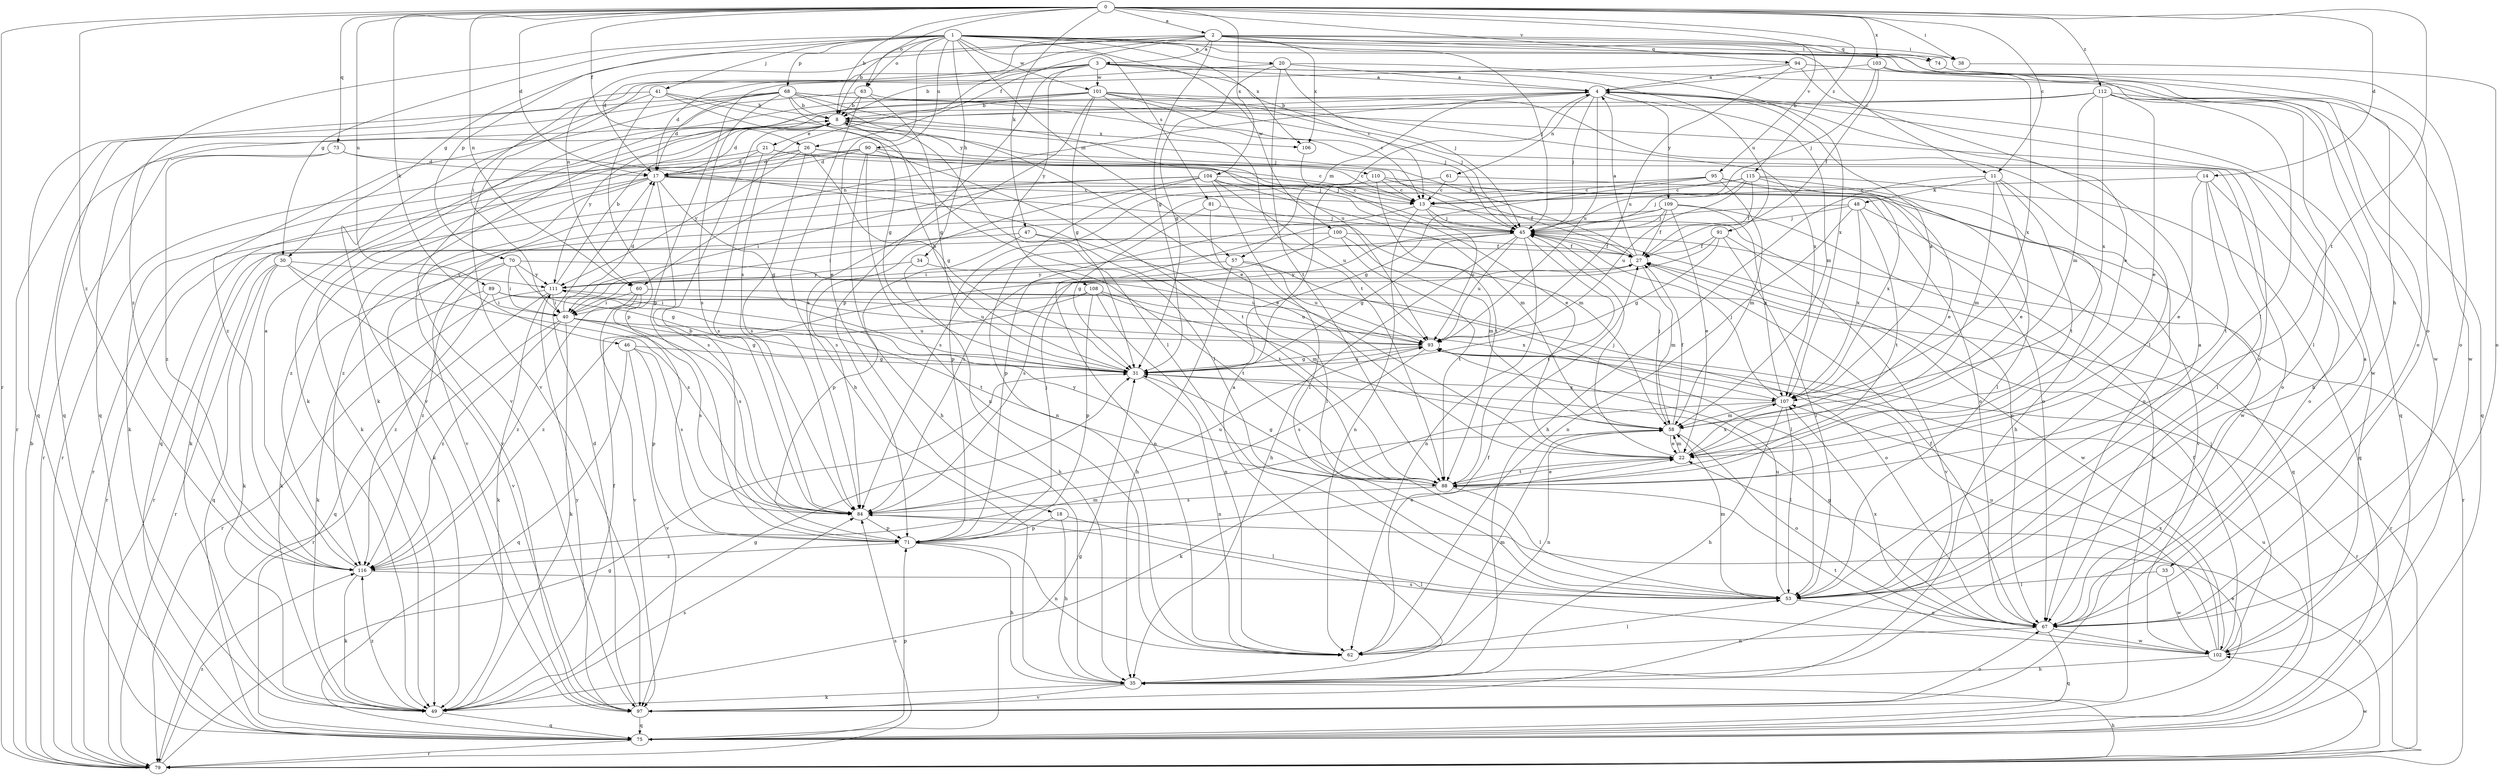 strict digraph  {
0;
1;
2;
3;
4;
8;
11;
13;
14;
17;
18;
20;
21;
22;
26;
27;
30;
31;
33;
34;
35;
38;
40;
41;
45;
46;
47;
48;
49;
53;
57;
58;
60;
61;
62;
63;
67;
68;
70;
71;
73;
74;
75;
79;
81;
84;
88;
89;
90;
91;
93;
94;
95;
97;
100;
101;
102;
103;
104;
106;
107;
108;
109;
110;
111;
112;
115;
116;
0 -> 2  [label=a];
0 -> 8  [label=b];
0 -> 11  [label=c];
0 -> 14  [label=d];
0 -> 17  [label=d];
0 -> 26  [label=f];
0 -> 38  [label=i];
0 -> 46  [label=k];
0 -> 47  [label=k];
0 -> 60  [label=n];
0 -> 63  [label=o];
0 -> 73  [label=q];
0 -> 79  [label=r];
0 -> 88  [label=t];
0 -> 89  [label=u];
0 -> 94  [label=v];
0 -> 95  [label=v];
0 -> 103  [label=x];
0 -> 104  [label=x];
0 -> 112  [label=z];
0 -> 115  [label=z];
0 -> 116  [label=z];
1 -> 8  [label=b];
1 -> 18  [label=e];
1 -> 20  [label=e];
1 -> 30  [label=g];
1 -> 33  [label=h];
1 -> 34  [label=h];
1 -> 38  [label=i];
1 -> 41  [label=j];
1 -> 57  [label=m];
1 -> 63  [label=o];
1 -> 67  [label=o];
1 -> 68  [label=p];
1 -> 70  [label=p];
1 -> 74  [label=q];
1 -> 81  [label=s];
1 -> 90  [label=u];
1 -> 100  [label=w];
1 -> 101  [label=w];
1 -> 106  [label=x];
1 -> 116  [label=z];
2 -> 3  [label=a];
2 -> 11  [label=c];
2 -> 17  [label=d];
2 -> 26  [label=f];
2 -> 30  [label=g];
2 -> 31  [label=g];
2 -> 38  [label=i];
2 -> 45  [label=j];
2 -> 53  [label=l];
2 -> 60  [label=n];
2 -> 74  [label=q];
2 -> 84  [label=s];
2 -> 106  [label=x];
3 -> 4  [label=a];
3 -> 13  [label=c];
3 -> 17  [label=d];
3 -> 40  [label=i];
3 -> 71  [label=p];
3 -> 91  [label=u];
3 -> 97  [label=v];
3 -> 101  [label=w];
3 -> 102  [label=w];
3 -> 108  [label=y];
4 -> 8  [label=b];
4 -> 45  [label=j];
4 -> 57  [label=m];
4 -> 58  [label=m];
4 -> 60  [label=n];
4 -> 61  [label=n];
4 -> 75  [label=q];
4 -> 93  [label=u];
4 -> 109  [label=y];
8 -> 17  [label=d];
8 -> 21  [label=e];
8 -> 53  [label=l];
8 -> 106  [label=x];
8 -> 110  [label=y];
8 -> 111  [label=y];
11 -> 22  [label=e];
11 -> 35  [label=h];
11 -> 48  [label=k];
11 -> 58  [label=m];
11 -> 67  [label=o];
11 -> 88  [label=t];
13 -> 45  [label=j];
13 -> 62  [label=n];
13 -> 67  [label=o];
13 -> 71  [label=p];
13 -> 93  [label=u];
14 -> 13  [label=c];
14 -> 22  [label=e];
14 -> 53  [label=l];
14 -> 67  [label=o];
14 -> 88  [label=t];
17 -> 13  [label=c];
17 -> 31  [label=g];
17 -> 58  [label=m];
17 -> 67  [label=o];
17 -> 79  [label=r];
17 -> 84  [label=s];
17 -> 97  [label=v];
17 -> 116  [label=z];
18 -> 35  [label=h];
18 -> 53  [label=l];
18 -> 71  [label=p];
20 -> 4  [label=a];
20 -> 31  [label=g];
20 -> 45  [label=j];
20 -> 71  [label=p];
20 -> 88  [label=t];
20 -> 107  [label=x];
21 -> 13  [label=c];
21 -> 17  [label=d];
21 -> 49  [label=k];
21 -> 67  [label=o];
21 -> 84  [label=s];
22 -> 45  [label=j];
22 -> 58  [label=m];
22 -> 88  [label=t];
22 -> 107  [label=x];
26 -> 13  [label=c];
26 -> 17  [label=d];
26 -> 31  [label=g];
26 -> 45  [label=j];
26 -> 49  [label=k];
26 -> 84  [label=s];
26 -> 111  [label=y];
27 -> 4  [label=a];
27 -> 8  [label=b];
27 -> 58  [label=m];
27 -> 102  [label=w];
27 -> 111  [label=y];
30 -> 49  [label=k];
30 -> 75  [label=q];
30 -> 79  [label=r];
30 -> 84  [label=s];
30 -> 97  [label=v];
30 -> 111  [label=y];
31 -> 8  [label=b];
31 -> 62  [label=n];
31 -> 93  [label=u];
31 -> 107  [label=x];
33 -> 53  [label=l];
33 -> 102  [label=w];
34 -> 35  [label=h];
34 -> 88  [label=t];
34 -> 111  [label=y];
35 -> 4  [label=a];
35 -> 49  [label=k];
35 -> 97  [label=v];
38 -> 67  [label=o];
40 -> 17  [label=d];
40 -> 31  [label=g];
40 -> 49  [label=k];
40 -> 79  [label=r];
40 -> 84  [label=s];
40 -> 93  [label=u];
40 -> 116  [label=z];
41 -> 8  [label=b];
41 -> 45  [label=j];
41 -> 53  [label=l];
41 -> 71  [label=p];
41 -> 75  [label=q];
41 -> 97  [label=v];
45 -> 27  [label=f];
45 -> 31  [label=g];
45 -> 35  [label=h];
45 -> 40  [label=i];
45 -> 62  [label=n];
45 -> 79  [label=r];
45 -> 88  [label=t];
45 -> 93  [label=u];
46 -> 31  [label=g];
46 -> 71  [label=p];
46 -> 75  [label=q];
46 -> 84  [label=s];
46 -> 97  [label=v];
47 -> 27  [label=f];
47 -> 71  [label=p];
47 -> 79  [label=r];
47 -> 88  [label=t];
48 -> 45  [label=j];
48 -> 62  [label=n];
48 -> 75  [label=q];
48 -> 84  [label=s];
48 -> 88  [label=t];
48 -> 107  [label=x];
49 -> 27  [label=f];
49 -> 31  [label=g];
49 -> 75  [label=q];
49 -> 84  [label=s];
49 -> 116  [label=z];
53 -> 4  [label=a];
53 -> 58  [label=m];
53 -> 67  [label=o];
53 -> 93  [label=u];
57 -> 35  [label=h];
57 -> 53  [label=l];
57 -> 93  [label=u];
57 -> 111  [label=y];
58 -> 22  [label=e];
58 -> 27  [label=f];
58 -> 45  [label=j];
58 -> 62  [label=n];
58 -> 67  [label=o];
60 -> 40  [label=i];
60 -> 67  [label=o];
60 -> 79  [label=r];
60 -> 84  [label=s];
60 -> 97  [label=v];
60 -> 116  [label=z];
61 -> 13  [label=c];
61 -> 97  [label=v];
61 -> 116  [label=z];
62 -> 27  [label=f];
62 -> 53  [label=l];
62 -> 58  [label=m];
63 -> 8  [label=b];
63 -> 31  [label=g];
63 -> 35  [label=h];
63 -> 67  [label=o];
63 -> 75  [label=q];
67 -> 4  [label=a];
67 -> 27  [label=f];
67 -> 31  [label=g];
67 -> 62  [label=n];
67 -> 75  [label=q];
67 -> 102  [label=w];
67 -> 107  [label=x];
68 -> 8  [label=b];
68 -> 17  [label=d];
68 -> 22  [label=e];
68 -> 31  [label=g];
68 -> 45  [label=j];
68 -> 75  [label=q];
68 -> 79  [label=r];
68 -> 84  [label=s];
68 -> 93  [label=u];
68 -> 102  [label=w];
68 -> 116  [label=z];
70 -> 31  [label=g];
70 -> 40  [label=i];
70 -> 49  [label=k];
70 -> 93  [label=u];
70 -> 111  [label=y];
70 -> 116  [label=z];
71 -> 8  [label=b];
71 -> 22  [label=e];
71 -> 35  [label=h];
71 -> 45  [label=j];
71 -> 62  [label=n];
71 -> 116  [label=z];
73 -> 17  [label=d];
73 -> 22  [label=e];
73 -> 79  [label=r];
73 -> 116  [label=z];
74 -> 67  [label=o];
75 -> 22  [label=e];
75 -> 31  [label=g];
75 -> 71  [label=p];
75 -> 79  [label=r];
75 -> 93  [label=u];
79 -> 8  [label=b];
79 -> 31  [label=g];
79 -> 35  [label=h];
79 -> 84  [label=s];
79 -> 102  [label=w];
79 -> 116  [label=z];
81 -> 31  [label=g];
81 -> 45  [label=j];
81 -> 53  [label=l];
84 -> 71  [label=p];
84 -> 79  [label=r];
84 -> 93  [label=u];
88 -> 22  [label=e];
88 -> 31  [label=g];
88 -> 53  [label=l];
88 -> 84  [label=s];
88 -> 111  [label=y];
89 -> 40  [label=i];
89 -> 49  [label=k];
89 -> 88  [label=t];
89 -> 107  [label=x];
89 -> 116  [label=z];
90 -> 17  [label=d];
90 -> 35  [label=h];
90 -> 45  [label=j];
90 -> 62  [label=n];
90 -> 75  [label=q];
90 -> 79  [label=r];
90 -> 88  [label=t];
91 -> 27  [label=f];
91 -> 31  [label=g];
91 -> 53  [label=l];
91 -> 84  [label=s];
91 -> 97  [label=v];
93 -> 31  [label=g];
93 -> 79  [label=r];
93 -> 84  [label=s];
94 -> 4  [label=a];
94 -> 8  [label=b];
94 -> 22  [label=e];
94 -> 67  [label=o];
94 -> 93  [label=u];
95 -> 13  [label=c];
95 -> 31  [label=g];
95 -> 53  [label=l];
95 -> 58  [label=m];
95 -> 71  [label=p];
95 -> 107  [label=x];
97 -> 17  [label=d];
97 -> 67  [label=o];
97 -> 75  [label=q];
97 -> 111  [label=y];
100 -> 27  [label=f];
100 -> 58  [label=m];
100 -> 62  [label=n];
100 -> 79  [label=r];
100 -> 88  [label=t];
101 -> 8  [label=b];
101 -> 13  [label=c];
101 -> 31  [label=g];
101 -> 45  [label=j];
101 -> 49  [label=k];
101 -> 53  [label=l];
101 -> 84  [label=s];
101 -> 88  [label=t];
101 -> 97  [label=v];
101 -> 107  [label=x];
102 -> 27  [label=f];
102 -> 35  [label=h];
102 -> 45  [label=j];
102 -> 84  [label=s];
102 -> 88  [label=t];
102 -> 93  [label=u];
102 -> 107  [label=x];
103 -> 4  [label=a];
103 -> 27  [label=f];
103 -> 45  [label=j];
103 -> 102  [label=w];
103 -> 107  [label=x];
104 -> 13  [label=c];
104 -> 49  [label=k];
104 -> 53  [label=l];
104 -> 58  [label=m];
104 -> 62  [label=n];
104 -> 84  [label=s];
104 -> 93  [label=u];
104 -> 97  [label=v];
104 -> 102  [label=w];
106 -> 22  [label=e];
107 -> 4  [label=a];
107 -> 35  [label=h];
107 -> 45  [label=j];
107 -> 49  [label=k];
107 -> 53  [label=l];
107 -> 58  [label=m];
108 -> 40  [label=i];
108 -> 58  [label=m];
108 -> 62  [label=n];
108 -> 71  [label=p];
108 -> 93  [label=u];
108 -> 116  [label=z];
109 -> 22  [label=e];
109 -> 27  [label=f];
109 -> 40  [label=i];
109 -> 45  [label=j];
109 -> 49  [label=k];
109 -> 97  [label=v];
109 -> 107  [label=x];
110 -> 13  [label=c];
110 -> 27  [label=f];
110 -> 40  [label=i];
110 -> 67  [label=o];
110 -> 88  [label=t];
111 -> 8  [label=b];
111 -> 40  [label=i];
111 -> 49  [label=k];
111 -> 75  [label=q];
111 -> 79  [label=r];
111 -> 93  [label=u];
112 -> 8  [label=b];
112 -> 22  [label=e];
112 -> 35  [label=h];
112 -> 49  [label=k];
112 -> 53  [label=l];
112 -> 58  [label=m];
112 -> 75  [label=q];
112 -> 107  [label=x];
115 -> 13  [label=c];
115 -> 22  [label=e];
115 -> 27  [label=f];
115 -> 35  [label=h];
115 -> 45  [label=j];
115 -> 75  [label=q];
115 -> 84  [label=s];
115 -> 93  [label=u];
116 -> 4  [label=a];
116 -> 49  [label=k];
116 -> 53  [label=l];
116 -> 58  [label=m];
}
